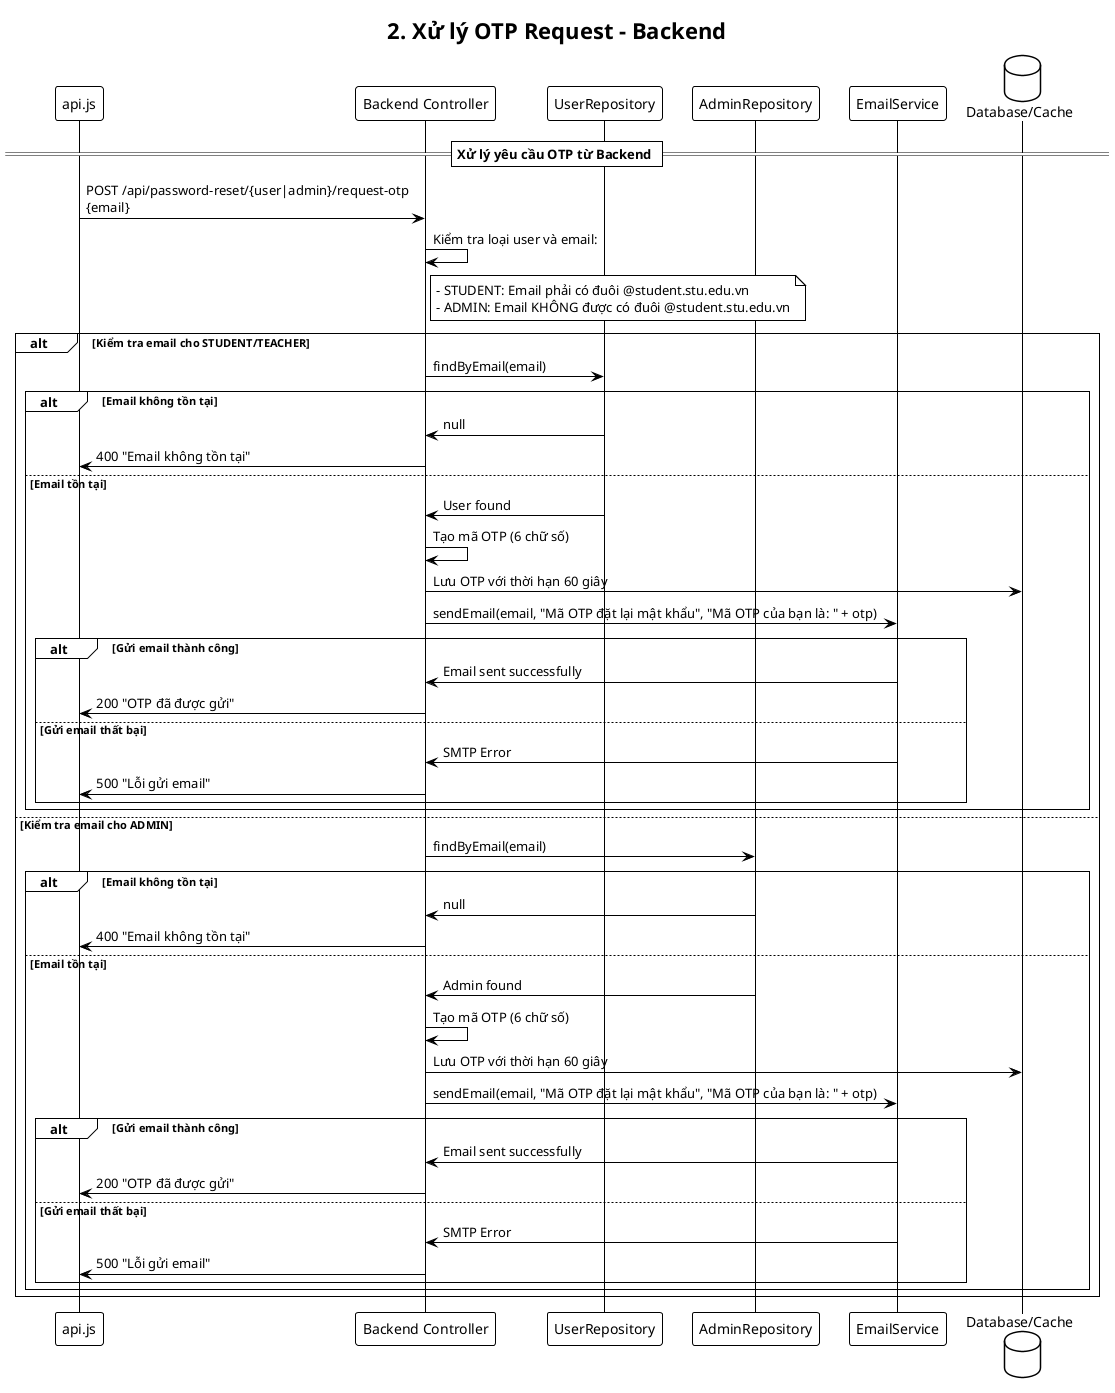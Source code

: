@startuml
!theme plain
title 2. Xử lý OTP Request - Backend

participant "api.js" as API
participant "Backend Controller" as BC
participant "UserRepository" as UR
participant "AdminRepository" as AR
participant "EmailService" as ES
database "Database/Cache" as DB

== Xử lý yêu cầu OTP từ Backend ==

API -> BC: POST /api/password-reset/{user|admin}/request-otp\n{email}

BC -> BC: Kiểm tra loại user và email:
note right of BC
- STUDENT: Email phải có đuôi @student.stu.edu.vn
- ADMIN: Email KHÔNG được có đuôi @student.stu.edu.vn
end note

alt Kiểm tra email cho STUDENT/TEACHER
    BC -> UR: findByEmail(email)
    alt Email không tồn tại
        UR -> BC: null
        BC -> API: 400 "Email không tồn tại"
    else Email tồn tại
        UR -> BC: User found
        BC -> BC: Tạo mã OTP (6 chữ số)
        BC -> DB: Lưu OTP với thời hạn 60 giây
        BC -> ES: sendEmail(email, "Mã OTP đặt lại mật khẩu", "Mã OTP của bạn là: " + otp)

        alt Gửi email thành công
            ES -> BC: Email sent successfully
            BC -> API: 200 "OTP đã được gửi"
        else Gửi email thất bại
            ES -> BC: SMTP Error
            BC -> API: 500 "Lỗi gửi email"
        end
    end

else Kiểm tra email cho ADMIN
    BC -> AR: findByEmail(email)
    alt Email không tồn tại
        AR -> BC: null
        BC -> API: 400 "Email không tồn tại"
    else Email tồn tại
        AR -> BC: Admin found
        BC -> BC: Tạo mã OTP (6 chữ số)
        BC -> DB: Lưu OTP với thời hạn 60 giây
        BC -> ES: sendEmail(email, "Mã OTP đặt lại mật khẩu", "Mã OTP của bạn là: " + otp)

        alt Gửi email thành công
            ES -> BC: Email sent successfully
            BC -> API: 200 "OTP đã được gửi"
        else Gửi email thất bại
            ES -> BC: SMTP Error
            BC -> API: 500 "Lỗi gửi email"
        end
    end
end

@enduml